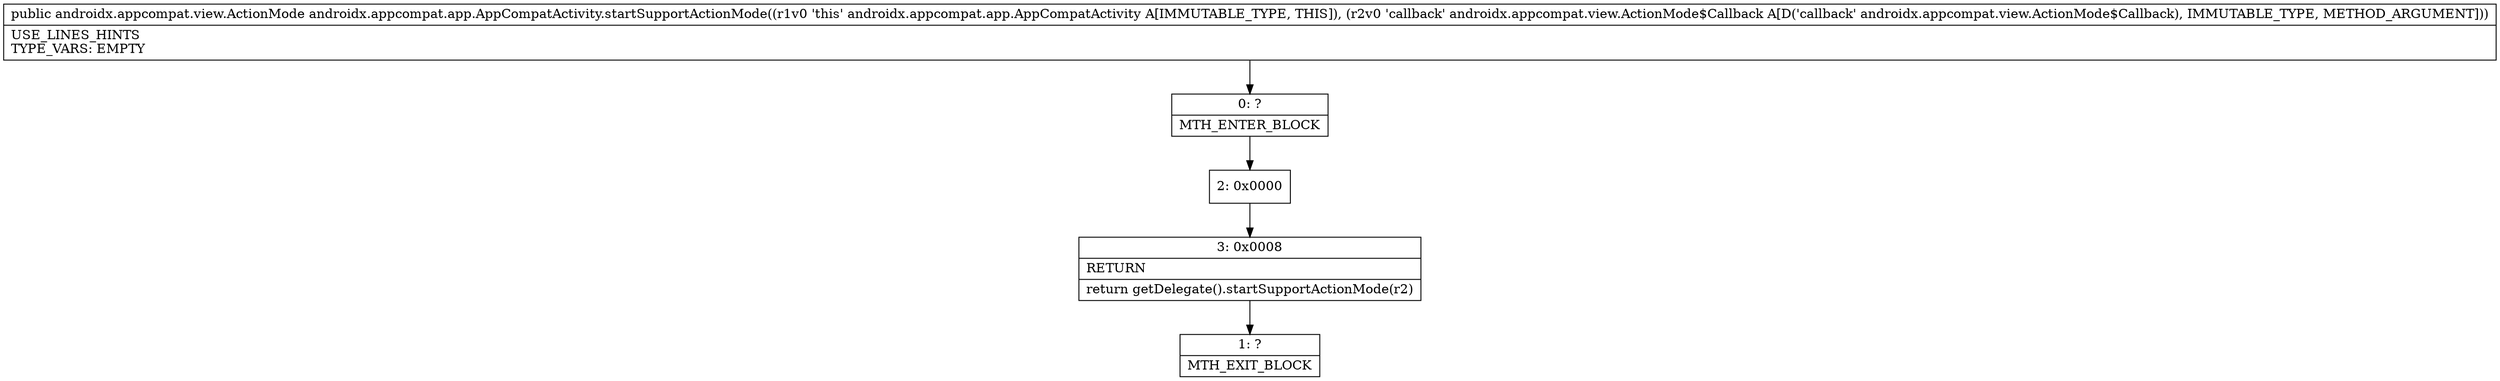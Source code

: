 digraph "CFG forandroidx.appcompat.app.AppCompatActivity.startSupportActionMode(Landroidx\/appcompat\/view\/ActionMode$Callback;)Landroidx\/appcompat\/view\/ActionMode;" {
Node_0 [shape=record,label="{0\:\ ?|MTH_ENTER_BLOCK\l}"];
Node_2 [shape=record,label="{2\:\ 0x0000}"];
Node_3 [shape=record,label="{3\:\ 0x0008|RETURN\l|return getDelegate().startSupportActionMode(r2)\l}"];
Node_1 [shape=record,label="{1\:\ ?|MTH_EXIT_BLOCK\l}"];
MethodNode[shape=record,label="{public androidx.appcompat.view.ActionMode androidx.appcompat.app.AppCompatActivity.startSupportActionMode((r1v0 'this' androidx.appcompat.app.AppCompatActivity A[IMMUTABLE_TYPE, THIS]), (r2v0 'callback' androidx.appcompat.view.ActionMode$Callback A[D('callback' androidx.appcompat.view.ActionMode$Callback), IMMUTABLE_TYPE, METHOD_ARGUMENT]))  | USE_LINES_HINTS\lTYPE_VARS: EMPTY\l}"];
MethodNode -> Node_0;Node_0 -> Node_2;
Node_2 -> Node_3;
Node_3 -> Node_1;
}

